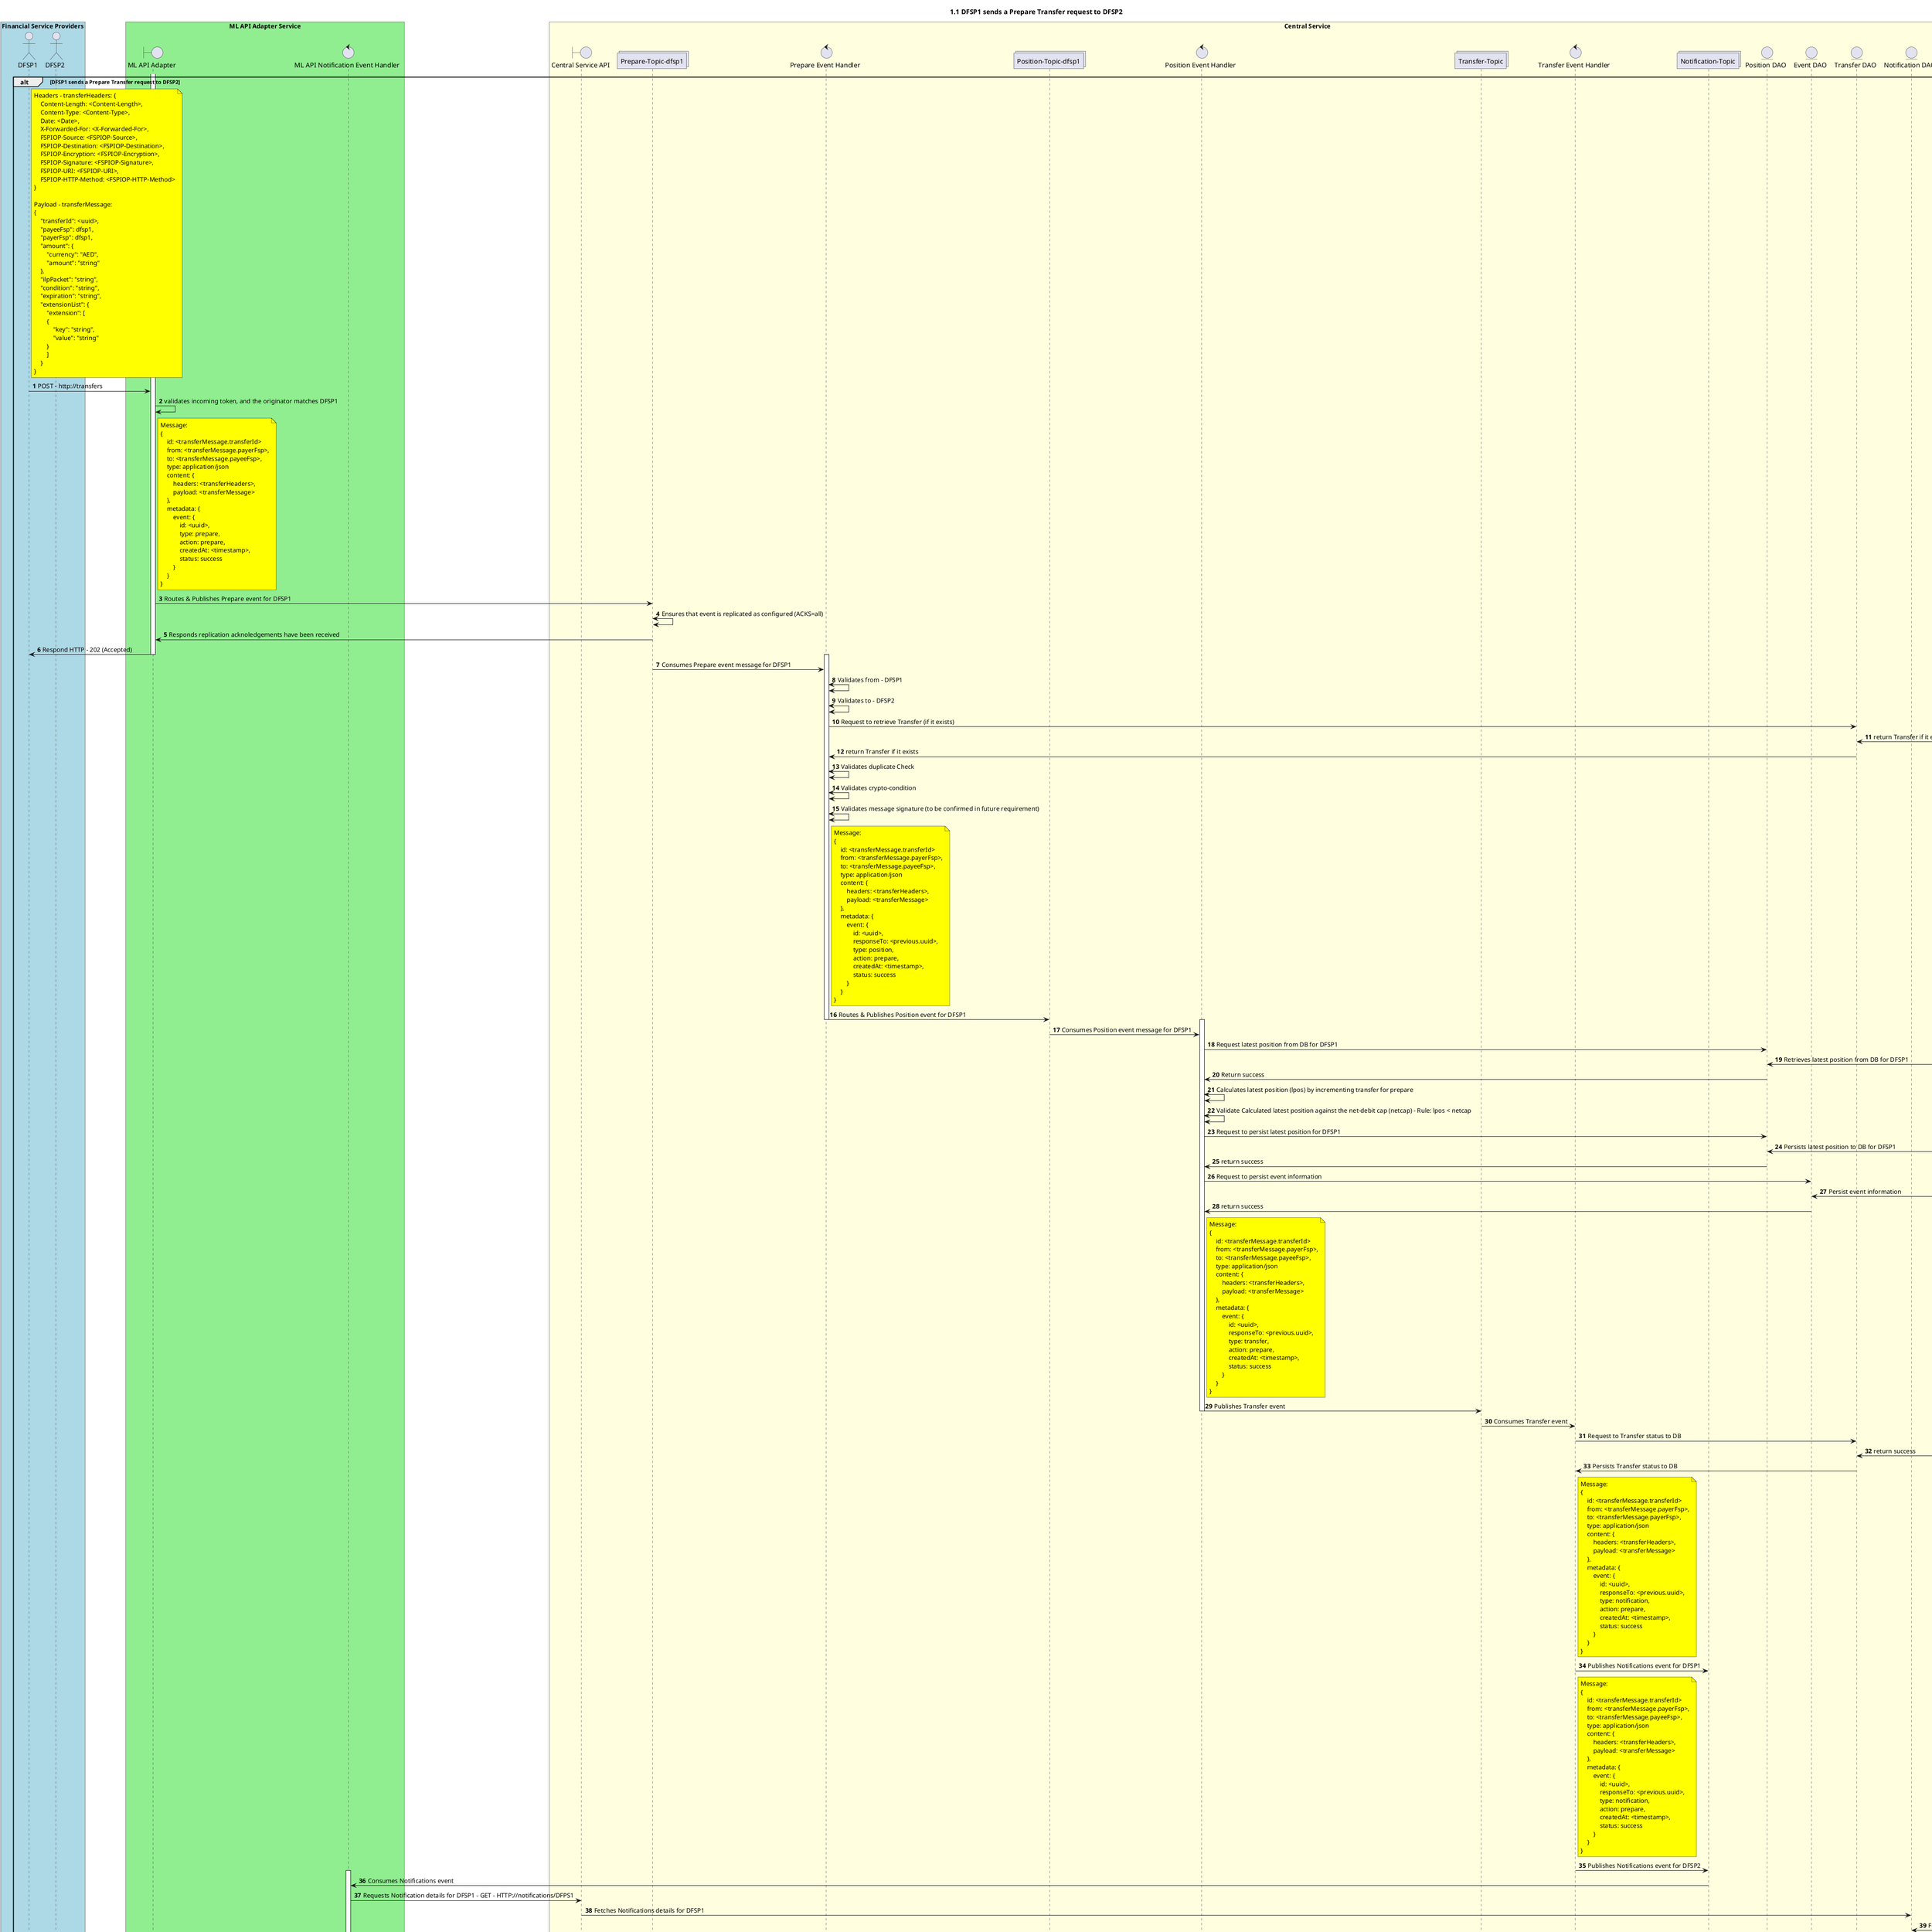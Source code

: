@startuml
' declate title
title 1.1 DFSP1 sends a Prepare Transfer request to DFSP2

autonumber

' Actor Keys:
'   boundary - APIs/Interfaces, etc
'   collections - Kafka Topics
'   control - Kafka Consumers
'   entity - Database Access Objects
'   database - Database Persistance Store

' declare actors
actor DFSP1
actor DFSP2
boundary "ML API Adapter" as MLAPI
control "ML API Notification Event Handler" as NOTIFY_HANDLER
boundary "Central Service API" as CSAPI
collections "Prepare-Topic-dfsp1" as TOPIC_PREPARE_DFSP1
control "Prepare Event Handler" as PREP_HANDLER
collections "Position-Topic-dfsp1" as TOPIC_POSITION_DFSP1
control "Position Event Handler" as POS_HANDLER
collections "Transfer-Topic" as TOPIC_TRANSFERS
control "Transfer Event Handler" as TRANS_HANDLER
collections "Notification-Topic" as TOPIC_NOTIFICATIONS
entity "Position DAO" as POS_DAO
entity "Event DAO" as EVENT_DAO
entity "Transfer DAO" as TRANS_DAO
entity "Notification DAO" as NOTIFY_DAO
database "Central Store" as DB

box "Financial Service Providers" #LightBlue
	participant DFSP1
	participant DFSP2
end box

box "ML API Adapter Service" #LightGreen
	participant MLAPI
	participant NOTIFY_HANDLER
end box

box "Central Service" #LightYellow
    participant CSAPI
	participant TOPIC_PREPARE_DFSP1
    participant PREP_HANDLER
    participant TOPIC_POSITION_DFSP1
    participant POS_HANDLER
    participant TOPIC_TRANSFERS
    participant TRANS_HANDLER
    participant TOPIC_NOTIFICATIONS
    participant POS_DAO
    participant EVENT_DAO
    participant TRANS_DAO
    participant NOTIFY_DAO
    participant DB
end box

' start flow
alt DFSP1 sends a Prepare Transfer request to DFSP2
    activate MLAPI
    note right of DFSP1 #yellow
        Headers - transferHeaders: {
            Content-Length: <Content-Length>,
            Content-Type: <Content-Type>,
            Date: <Date>,
            X-Forwarded-For: <X-Forwarded-For>,
            FSPIOP-Source: <FSPIOP-Source>,
            FSPIOP-Destination: <FSPIOP-Destination>,
            FSPIOP-Encryption: <FSPIOP-Encryption>,
            FSPIOP-Signature: <FSPIOP-Signature>,
            FSPIOP-URI: <FSPIOP-URI>,
            FSPIOP-HTTP-Method: <FSPIOP-HTTP-Method>
        }

        Payload - transferMessage:
        {
            "transferId": <uuid>,
            "payeeFsp": dfsp1,
            "payerFsp": dfsp1,
            "amount": {
                "currency": "AED",
                "amount": "string"
            },
            "ilpPacket": "string",
            "condition": "string",
            "expiration": "string",
            "extensionList": {
                "extension": [
                {
                    "key": "string",
                    "value": "string"
                }
                ]
            }
        }
    end note
    DFSP1 -> MLAPI: POST - http://transfers
    MLAPI -> MLAPI: validates incoming token, and the originator matches DFSP1
    note right of MLAPI #yellow
        Message:
        {
            id: <transferMessage.transferId>
            from: <transferMessage.payerFsp>,
            to: <transferMessage.payeeFsp>,
            type: application/json
            content: {
                headers: <transferHeaders>,
                payload: <transferMessage>
            },
            metadata: {
                event: {
                    id: <uuid>,
                    type: prepare,
                    action: prepare,
                    createdAt: <timestamp>,
                    status: success
                }
            }
        }
    end note
    MLAPI -> TOPIC_PREPARE_DFSP1: Routes & Publishes Prepare event for DFSP1
    TOPIC_PREPARE_DFSP1 <-> TOPIC_PREPARE_DFSP1: Ensures that event is replicated as configured (ACKS=all)
    TOPIC_PREPARE_DFSP1 -> MLAPI: Responds replication acknoledgements have been received
    MLAPI -> DFSP1: Respond HTTP - 202 (Accepted)
    deactivate MLAPI
    activate PREP_HANDLER
    TOPIC_PREPARE_DFSP1 -> PREP_HANDLER: Consumes Prepare event message for DFSP1
    PREP_HANDLER <-> PREP_HANDLER: Validates from - DFSP1
    PREP_HANDLER <-> PREP_HANDLER: Validates to - DFSP2
    PREP_HANDLER -> TRANS_DAO: Request to retrieve Transfer (if it exists)
    TRANS_DAO <-> DB: return Transfer if it exists
    TRANS_DAO -> PREP_HANDLER: return Transfer if it exists
    PREP_HANDLER <-> PREP_HANDLER: Validates duplicate Check
    PREP_HANDLER <-> PREP_HANDLER: Validates crypto-condition
    PREP_HANDLER <-> PREP_HANDLER: Validates message signature (to be confirmed in future requirement)
    note right of PREP_HANDLER #yellow
        Message:
        {
            id: <transferMessage.transferId>
            from: <transferMessage.payerFsp>,
            to: <transferMessage.payeeFsp>,
            type: application/json
            content: {
                headers: <transferHeaders>,
                payload: <transferMessage>
            },
            metadata: {
                event: {
                    id: <uuid>,
                    responseTo: <previous.uuid>,
                    type: position,
                    action: prepare,
                    createdAt: <timestamp>,
                    status: success
                }
            }
        }
    end note
    PREP_HANDLER -> TOPIC_POSITION_DFSP1: Routes & Publishes Position event for DFSP1
    deactivate PREP_HANDLER
    activate POS_HANDLER
    TOPIC_POSITION_DFSP1 -> POS_HANDLER: Consumes Position event message for DFSP1
    POS_HANDLER -> POS_DAO: Request latest position from DB for DFSP1
    POS_DAO <-> DB: Retrieves latest position from DB for DFSP1
    POS_DAO -> POS_HANDLER: Return success
    POS_HANDLER <-> POS_HANDLER: Calculates latest position (lpos) by incrementing transfer for prepare
    POS_HANDLER <-> POS_HANDLER: Validate Calculated latest position against the net-debit cap (netcap) - Rule: lpos < netcap
    POS_HANDLER -> POS_DAO: Request to persist latest position for DFSP1
    POS_DAO <-> DB: Persists latest position to DB for DFSP1
    POS_DAO -> POS_HANDLER: return success
    POS_HANDLER -> EVENT_DAO: Request to persist event information
    EVENT_DAO <-> DB: Persist event information
    EVENT_DAO -> POS_HANDLER: return success
    note right of POS_HANDLER #yellow
        Message:
        {
            id: <transferMessage.transferId>
            from: <transferMessage.payerFsp>,
            to: <transferMessage.payeeFsp>,
            type: application/json
            content: {
                headers: <transferHeaders>,
                payload: <transferMessage>
            },
            metadata: {
                event: {
                    id: <uuid>,
                    responseTo: <previous.uuid>,
                    type: transfer,
                    action: prepare,
                    createdAt: <timestamp>,
                    status: success
                }
            }
        }
    end note
    POS_HANDLER -> TOPIC_TRANSFERS: Publishes Transfer event
    deactivate POS_HANDLER
    deactivate TRANS_HANDLER
    TOPIC_TRANSFERS -> TRANS_HANDLER: Consumes Transfer event
    TRANS_HANDLER -> TRANS_DAO: Request to Transfer status to DB
    TRANS_DAO <-> DB: return success
    TRANS_DAO -> TRANS_HANDLER: Persists Transfer status to DB
    note right of TRANS_HANDLER #yellow
        Message:
        {
            id: <transferMessage.transferId>
            from: <transferMessage.payerFsp>,
            to: <transferMessage.payerFsp>,
            type: application/json
            content: {
                headers: <transferHeaders>,
                payload: <transferMessage>
            },
            metadata: {
                event: {
                    id: <uuid>,
                    responseTo: <previous.uuid>,
                    type: notification,
                    action: prepare,
                    createdAt: <timestamp>,
                    status: success
                }
            }
        }
    end note
    TRANS_HANDLER -> TOPIC_NOTIFICATIONS: Publishes Notifications event for DFSP1
    note right of TRANS_HANDLER #yellow
        Message:
        {
            id: <transferMessage.transferId>
            from: <transferMessage.payerFsp>,
            to: <transferMessage.payeeFsp>,
            type: application/json
            content: {
                headers: <transferHeaders>,
                payload: <transferMessage>
            },
            metadata: {
                event: {
                    id: <uuid>,
                    responseTo: <previous.uuid>,
                    type: notification,
                    action: prepare,
                    createdAt: <timestamp>,
                    status: success
                }
            }
        }
    end note
    TRANS_HANDLER -> TOPIC_NOTIFICATIONS: Publishes Notifications event for DFSP2
    deactivate TRANS_HANDLER
    activate NOTIFY_HANDLER
    TOPIC_NOTIFICATIONS -> NOTIFY_HANDLER: Consumes Notifications event
    NOTIFY_HANDLER -> CSAPI: Requests Notification details for DFSP1 - GET - HTTP://notifications/DFPS1
    CSAPI -> NOTIFY_DAO: Fetches Notifications details for DFSP1
    NOTIFY_DAO <-> DB: Fetches Notifications details for DFSP1
    NOTIFY_DAO -> CSAPI: Returns Notifications details for DFSP1
    CSAPI -> NOTIFY_HANDLER: Returns Notifications details for DFSP1
    NOTIFY_HANDLER -> DFSP1: HTTP Callback with Prepare result to DFSP1
    NOTIFY_HANDLER -> CSAPI: Requests Notification details for DFSP2 - GET - HTTP://notifications/DFPS2
    CSAPI <-> NOTIFY_DAO: Fetches Notifications details for DFSP2
    NOTIFY_DAO <-> DB: Fetches Notifications details for DFSP1
    NOTIFY_DAO -> CSAPI: Returns Notifications details for DFSP1
    CSAPI -> NOTIFY_HANDLER: Returns Notifications details for DFSP2
    NOTIFY_HANDLER -> DFSP2: HTTP Callback with Prepare result to DFSP2
    deactivate NOTIFY_HANDLER
end
@enduml

